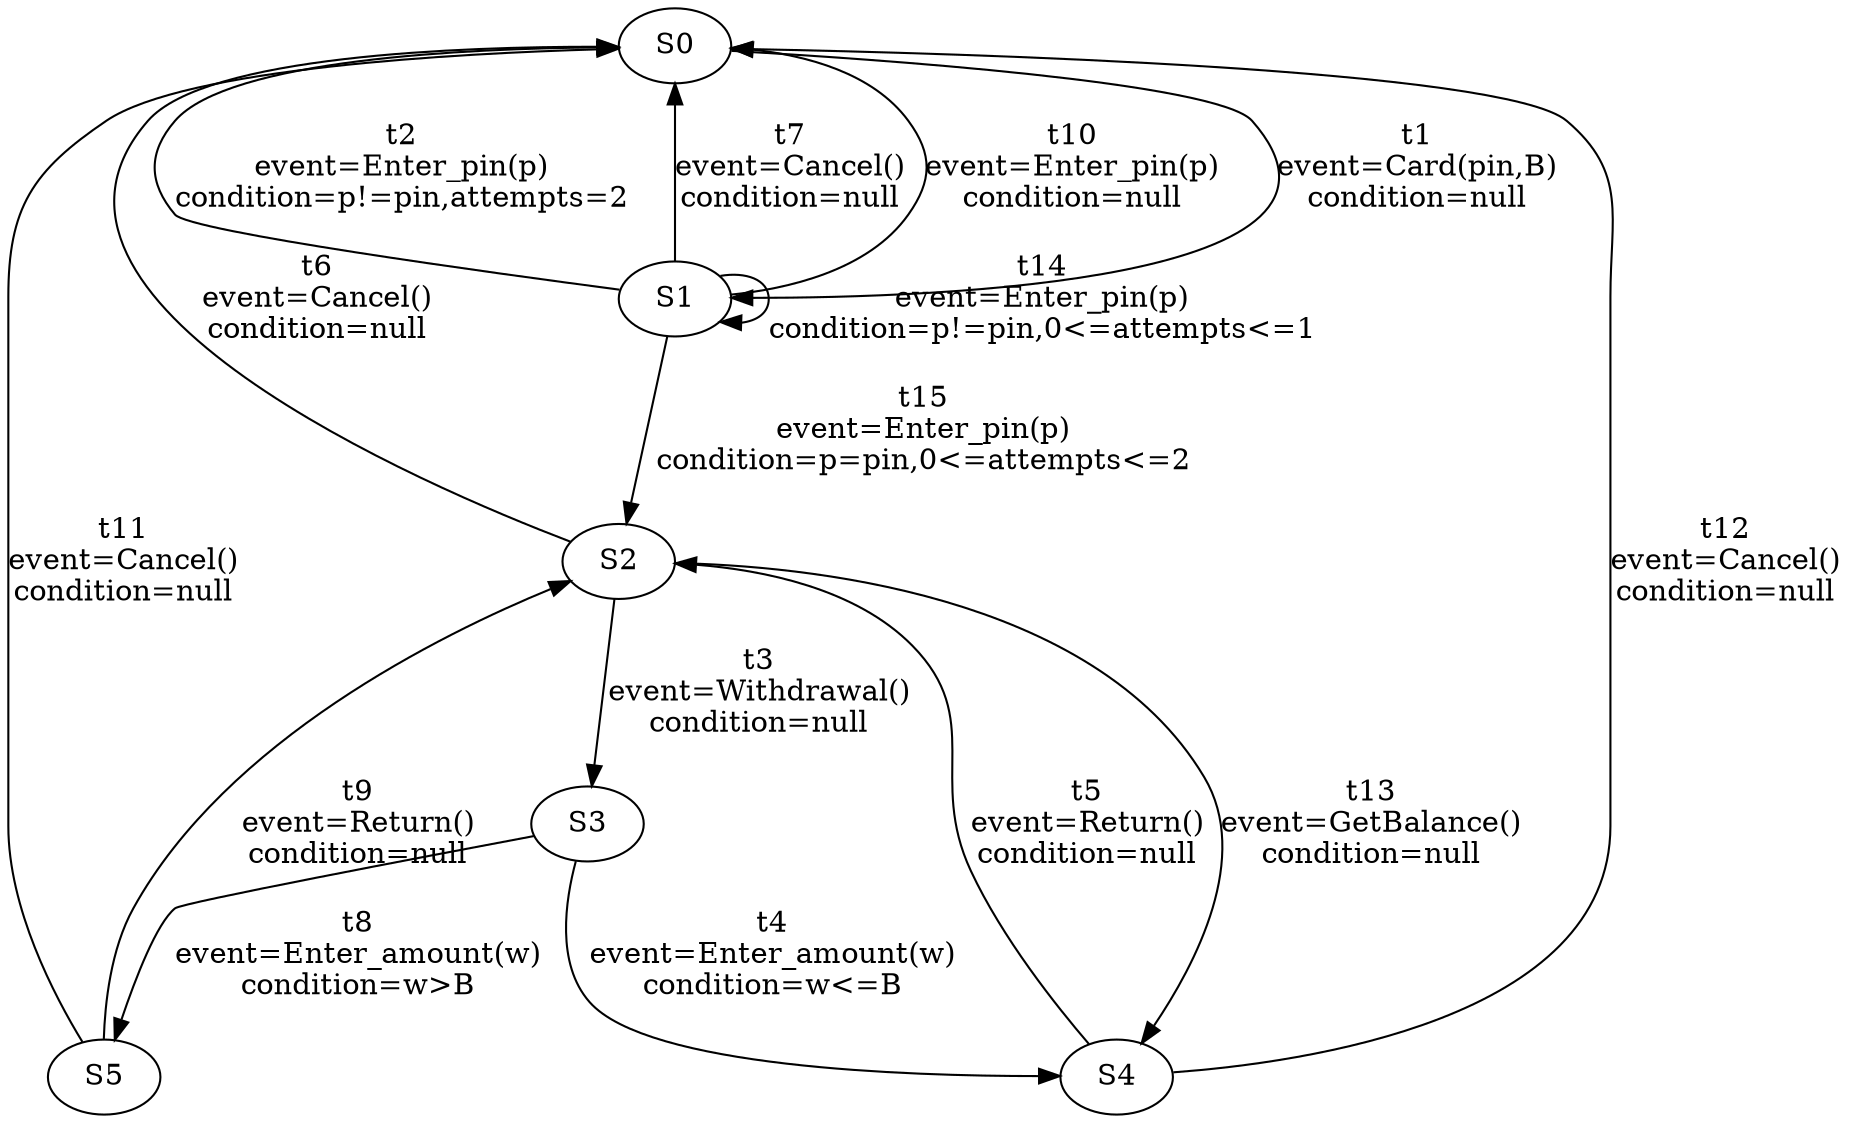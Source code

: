 digraph g {
 S0 -> S1 [ label="t1
event=Card(pin,B)
condition=null" ];
 S1 -> S0 [ label="t2
event=Enter_pin(p)
condition=p!=pin,attempts=2" ];
 S2 -> S3 [ label="t3
event=Withdrawal()
condition=null" ];
 S3 -> S4 [ label="t4
event=Enter_amount(w)
condition=w<=B" ];
 S4 -> S2 [ label="t5
event=Return()
condition=null" ];
 S2 -> S0 [ label="t6
event=Cancel()
condition=null" ];
 S1 -> S0 [ label="t7
event=Cancel()
condition=null" ];
 S3 -> S5 [ label="t8
event=Enter_amount(w)
condition=w>B" ];
 S5 -> S2 [ label="t9
event=Return()
condition=null" ];
 S1 -> S0 [ label="t10
event=Enter_pin(p)
condition=null" ];
 S5 -> S0 [ label="t11
event=Cancel()
condition=null" ];
 S4 -> S0 [ label="t12
event=Cancel()
condition=null" ];
 S2 -> S4 [ label="t13
event=GetBalance()
condition=null" ];
 S1 -> S1 [ label="t14
event=Enter_pin(p)
condition=p!=pin,0<=attempts<=1" ];
 S1 -> S2 [ label="t15
event=Enter_pin(p)
condition=p=pin,0<=attempts<=2" ];
}
